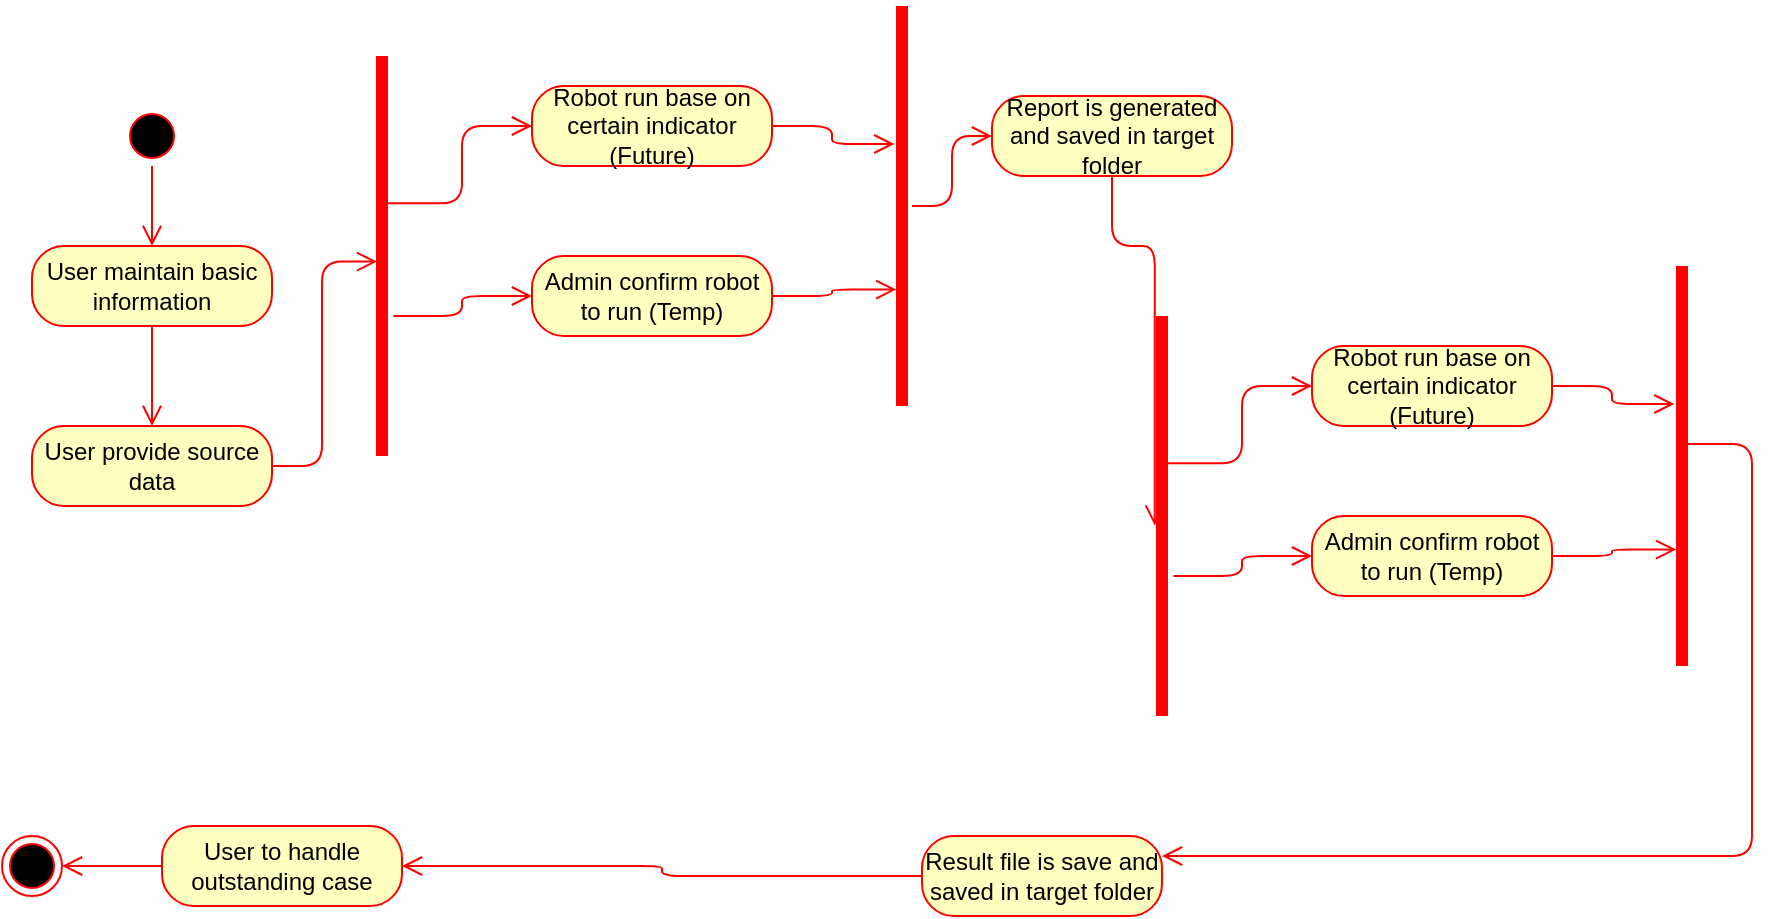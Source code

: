 <mxfile pages="6" version="11.2.4" type="github"><diagram id="dWQrcvL8qliIEVTWoNS4" name="Master"><mxGraphModel dx="906" dy="411" grid="1" gridSize="10" guides="1" tooltips="1" connect="1" arrows="1" fold="1" page="1" pageScale="1" pageWidth="1100" pageHeight="850" math="0" shadow="0"><root><mxCell id="xulz-oO5a7Oa3jRjkXQn-0"/><mxCell id="xulz-oO5a7Oa3jRjkXQn-1" parent="xulz-oO5a7Oa3jRjkXQn-0"/><mxCell id="dqvQHcXK8uDYpzXY4Wup-0" value="" style="ellipse;html=1;shape=startState;fillColor=#000000;strokeColor=#ff0000;" vertex="1" parent="xulz-oO5a7Oa3jRjkXQn-1"><mxGeometry x="115" y="110" width="30" height="30" as="geometry"/></mxCell><mxCell id="dqvQHcXK8uDYpzXY4Wup-1" value="" style="edgeStyle=orthogonalEdgeStyle;html=1;verticalAlign=bottom;endArrow=open;endSize=8;strokeColor=#ff0000;" edge="1" parent="xulz-oO5a7Oa3jRjkXQn-1" source="dqvQHcXK8uDYpzXY4Wup-0" target="dqvQHcXK8uDYpzXY4Wup-2"><mxGeometry relative="1" as="geometry"><mxPoint x="130" y="200" as="targetPoint"/></mxGeometry></mxCell><mxCell id="dqvQHcXK8uDYpzXY4Wup-2" value="User maintain basic information" style="rounded=1;whiteSpace=wrap;html=1;arcSize=40;fontColor=#000000;fillColor=#ffffc0;strokeColor=#ff0000;" vertex="1" parent="xulz-oO5a7Oa3jRjkXQn-1"><mxGeometry x="70" y="180" width="120" height="40" as="geometry"/></mxCell><mxCell id="dqvQHcXK8uDYpzXY4Wup-3" value="" style="edgeStyle=orthogonalEdgeStyle;html=1;verticalAlign=bottom;endArrow=open;endSize=8;strokeColor=#ff0000;" edge="1" parent="xulz-oO5a7Oa3jRjkXQn-1" source="dqvQHcXK8uDYpzXY4Wup-2" target="dqvQHcXK8uDYpzXY4Wup-4"><mxGeometry relative="1" as="geometry"><mxPoint x="130" y="280" as="targetPoint"/></mxGeometry></mxCell><mxCell id="dqvQHcXK8uDYpzXY4Wup-4" value="User provide source data" style="rounded=1;whiteSpace=wrap;html=1;arcSize=40;fontColor=#000000;fillColor=#ffffc0;strokeColor=#ff0000;" vertex="1" parent="xulz-oO5a7Oa3jRjkXQn-1"><mxGeometry x="70" y="270" width="120" height="40" as="geometry"/></mxCell><mxCell id="dqvQHcXK8uDYpzXY4Wup-5" value="" style="edgeStyle=orthogonalEdgeStyle;html=1;verticalAlign=bottom;endArrow=open;endSize=8;strokeColor=#ff0000;entryX=0.486;entryY=0.255;entryDx=0;entryDy=0;entryPerimeter=0;" edge="1" parent="xulz-oO5a7Oa3jRjkXQn-1" source="dqvQHcXK8uDYpzXY4Wup-4" target="dqvQHcXK8uDYpzXY4Wup-10"><mxGeometry relative="1" as="geometry"><mxPoint x="330" y="250" as="targetPoint"/></mxGeometry></mxCell><mxCell id="dqvQHcXK8uDYpzXY4Wup-6" value="Admin confirm robot to run (Temp)" style="rounded=1;whiteSpace=wrap;html=1;arcSize=40;fontColor=#000000;fillColor=#ffffc0;strokeColor=#ff0000;" vertex="1" parent="xulz-oO5a7Oa3jRjkXQn-1"><mxGeometry x="320" y="185" width="120" height="40" as="geometry"/></mxCell><mxCell id="dqvQHcXK8uDYpzXY4Wup-7" value="" style="edgeStyle=orthogonalEdgeStyle;html=1;verticalAlign=bottom;endArrow=open;endSize=8;strokeColor=#ff0000;entryX=0.291;entryY=0.21;entryDx=0;entryDy=0;entryPerimeter=0;" edge="1" parent="xulz-oO5a7Oa3jRjkXQn-1" source="dqvQHcXK8uDYpzXY4Wup-6" target="dqvQHcXK8uDYpzXY4Wup-13"><mxGeometry relative="1" as="geometry"><mxPoint x="335" y="265" as="targetPoint"/></mxGeometry></mxCell><mxCell id="dqvQHcXK8uDYpzXY4Wup-8" value="Robot run base on certain indicator (Future)" style="rounded=1;whiteSpace=wrap;html=1;arcSize=40;fontColor=#000000;fillColor=#ffffc0;strokeColor=#ff0000;" vertex="1" parent="xulz-oO5a7Oa3jRjkXQn-1"><mxGeometry x="320" y="100" width="120" height="40" as="geometry"/></mxCell><mxCell id="dqvQHcXK8uDYpzXY4Wup-9" value="" style="edgeStyle=orthogonalEdgeStyle;html=1;verticalAlign=bottom;endArrow=open;endSize=8;strokeColor=#ff0000;entryX=0.655;entryY=0.119;entryDx=0;entryDy=0;entryPerimeter=0;" edge="1" parent="xulz-oO5a7Oa3jRjkXQn-1" source="dqvQHcXK8uDYpzXY4Wup-8" target="dqvQHcXK8uDYpzXY4Wup-13"><mxGeometry relative="1" as="geometry"><mxPoint x="495" y="245" as="targetPoint"/></mxGeometry></mxCell><mxCell id="dqvQHcXK8uDYpzXY4Wup-10" value="" style="shape=line;html=1;strokeWidth=6;strokeColor=#ff0000;rotation=-90;" vertex="1" parent="xulz-oO5a7Oa3jRjkXQn-1"><mxGeometry x="145" y="180" width="200" height="10" as="geometry"/></mxCell><mxCell id="dqvQHcXK8uDYpzXY4Wup-11" value="" style="edgeStyle=orthogonalEdgeStyle;html=1;verticalAlign=bottom;endArrow=open;endSize=8;strokeColor=#ff0000;entryX=0;entryY=0.5;entryDx=0;entryDy=0;exitX=0.35;exitY=1.073;exitDx=0;exitDy=0;exitPerimeter=0;" edge="1" parent="xulz-oO5a7Oa3jRjkXQn-1" source="dqvQHcXK8uDYpzXY4Wup-10" target="dqvQHcXK8uDYpzXY4Wup-6"><mxGeometry relative="1" as="geometry"><mxPoint x="395" y="155" as="targetPoint"/></mxGeometry></mxCell><mxCell id="dqvQHcXK8uDYpzXY4Wup-12" value="" style="edgeStyle=orthogonalEdgeStyle;html=1;verticalAlign=bottom;endArrow=open;endSize=8;strokeColor=#ff0000;exitX=0.632;exitY=0.801;exitDx=0;exitDy=0;exitPerimeter=0;" edge="1" parent="xulz-oO5a7Oa3jRjkXQn-1" source="dqvQHcXK8uDYpzXY4Wup-10" target="dqvQHcXK8uDYpzXY4Wup-8"><mxGeometry relative="1" as="geometry"><mxPoint x="345" y="175" as="targetPoint"/><mxPoint x="405" y="95" as="sourcePoint"/></mxGeometry></mxCell><mxCell id="dqvQHcXK8uDYpzXY4Wup-13" value="" style="shape=line;html=1;strokeWidth=6;strokeColor=#ff0000;rotation=-90;" vertex="1" parent="xulz-oO5a7Oa3jRjkXQn-1"><mxGeometry x="405" y="155" width="200" height="10" as="geometry"/></mxCell><mxCell id="dqvQHcXK8uDYpzXY4Wup-14" value="" style="edgeStyle=orthogonalEdgeStyle;html=1;verticalAlign=bottom;endArrow=open;endSize=8;strokeColor=#ff0000;" edge="1" source="dqvQHcXK8uDYpzXY4Wup-13" parent="xulz-oO5a7Oa3jRjkXQn-1" target="dqvQHcXK8uDYpzXY4Wup-15"><mxGeometry relative="1" as="geometry"><mxPoint x="600" y="220" as="targetPoint"/></mxGeometry></mxCell><mxCell id="dqvQHcXK8uDYpzXY4Wup-15" value="Report is generated and saved in target folder" style="rounded=1;whiteSpace=wrap;html=1;arcSize=40;fontColor=#000000;fillColor=#ffffc0;strokeColor=#ff0000;" vertex="1" parent="xulz-oO5a7Oa3jRjkXQn-1"><mxGeometry x="550" y="105" width="120" height="40" as="geometry"/></mxCell><mxCell id="dqvQHcXK8uDYpzXY4Wup-16" value="" style="edgeStyle=orthogonalEdgeStyle;html=1;verticalAlign=bottom;endArrow=open;endSize=8;strokeColor=#ff0000;entryX=0.476;entryY=0.137;entryDx=0;entryDy=0;entryPerimeter=0;exitX=0.5;exitY=1;exitDx=0;exitDy=0;" edge="1" source="dqvQHcXK8uDYpzXY4Wup-15" parent="xulz-oO5a7Oa3jRjkXQn-1" target="dqvQHcXK8uDYpzXY4Wup-23"><mxGeometry relative="1" as="geometry"><mxPoint x="640" y="280" as="targetPoint"/></mxGeometry></mxCell><mxCell id="dqvQHcXK8uDYpzXY4Wup-17" value="Result file is save and saved in target folder" style="rounded=1;whiteSpace=wrap;html=1;arcSize=40;fontColor=#000000;fillColor=#ffffc0;strokeColor=#ff0000;" vertex="1" parent="xulz-oO5a7Oa3jRjkXQn-1"><mxGeometry x="515" y="475" width="120" height="40" as="geometry"/></mxCell><mxCell id="dqvQHcXK8uDYpzXY4Wup-18" value="" style="edgeStyle=orthogonalEdgeStyle;html=1;verticalAlign=bottom;endArrow=open;endSize=8;strokeColor=#ff0000;" edge="1" source="dqvQHcXK8uDYpzXY4Wup-17" parent="xulz-oO5a7Oa3jRjkXQn-1" target="dqvQHcXK8uDYpzXY4Wup-28"><mxGeometry relative="1" as="geometry"><mxPoint x="935" y="600" as="targetPoint"/></mxGeometry></mxCell><mxCell id="dqvQHcXK8uDYpzXY4Wup-19" value="Admin confirm robot to run (Temp)" style="rounded=1;whiteSpace=wrap;html=1;arcSize=40;fontColor=#000000;fillColor=#ffffc0;strokeColor=#ff0000;" vertex="1" parent="xulz-oO5a7Oa3jRjkXQn-1"><mxGeometry x="710" y="315" width="120" height="40" as="geometry"/></mxCell><mxCell id="dqvQHcXK8uDYpzXY4Wup-20" value="" style="edgeStyle=orthogonalEdgeStyle;html=1;verticalAlign=bottom;endArrow=open;endSize=8;strokeColor=#ff0000;entryX=0.291;entryY=0.21;entryDx=0;entryDy=0;entryPerimeter=0;" edge="1" parent="xulz-oO5a7Oa3jRjkXQn-1" source="dqvQHcXK8uDYpzXY4Wup-19" target="dqvQHcXK8uDYpzXY4Wup-26"><mxGeometry relative="1" as="geometry"><mxPoint x="725" y="395" as="targetPoint"/></mxGeometry></mxCell><mxCell id="dqvQHcXK8uDYpzXY4Wup-21" value="Robot run base on certain indicator (Future)" style="rounded=1;whiteSpace=wrap;html=1;arcSize=40;fontColor=#000000;fillColor=#ffffc0;strokeColor=#ff0000;" vertex="1" parent="xulz-oO5a7Oa3jRjkXQn-1"><mxGeometry x="710" y="230" width="120" height="40" as="geometry"/></mxCell><mxCell id="dqvQHcXK8uDYpzXY4Wup-22" value="" style="edgeStyle=orthogonalEdgeStyle;html=1;verticalAlign=bottom;endArrow=open;endSize=8;strokeColor=#ff0000;entryX=0.655;entryY=0.119;entryDx=0;entryDy=0;entryPerimeter=0;" edge="1" parent="xulz-oO5a7Oa3jRjkXQn-1" source="dqvQHcXK8uDYpzXY4Wup-21" target="dqvQHcXK8uDYpzXY4Wup-26"><mxGeometry relative="1" as="geometry"><mxPoint x="885" y="375" as="targetPoint"/></mxGeometry></mxCell><mxCell id="dqvQHcXK8uDYpzXY4Wup-23" value="" style="shape=line;html=1;strokeWidth=6;strokeColor=#ff0000;rotation=-90;" vertex="1" parent="xulz-oO5a7Oa3jRjkXQn-1"><mxGeometry x="535" y="310" width="200" height="10" as="geometry"/></mxCell><mxCell id="dqvQHcXK8uDYpzXY4Wup-24" value="" style="edgeStyle=orthogonalEdgeStyle;html=1;verticalAlign=bottom;endArrow=open;endSize=8;strokeColor=#ff0000;entryX=0;entryY=0.5;entryDx=0;entryDy=0;exitX=0.35;exitY=1.073;exitDx=0;exitDy=0;exitPerimeter=0;" edge="1" parent="xulz-oO5a7Oa3jRjkXQn-1" source="dqvQHcXK8uDYpzXY4Wup-23" target="dqvQHcXK8uDYpzXY4Wup-19"><mxGeometry relative="1" as="geometry"><mxPoint x="785" y="285" as="targetPoint"/></mxGeometry></mxCell><mxCell id="dqvQHcXK8uDYpzXY4Wup-25" value="" style="edgeStyle=orthogonalEdgeStyle;html=1;verticalAlign=bottom;endArrow=open;endSize=8;strokeColor=#ff0000;exitX=0.632;exitY=0.801;exitDx=0;exitDy=0;exitPerimeter=0;" edge="1" parent="xulz-oO5a7Oa3jRjkXQn-1" source="dqvQHcXK8uDYpzXY4Wup-23" target="dqvQHcXK8uDYpzXY4Wup-21"><mxGeometry relative="1" as="geometry"><mxPoint x="735" y="305" as="targetPoint"/><mxPoint x="795" y="225" as="sourcePoint"/></mxGeometry></mxCell><mxCell id="dqvQHcXK8uDYpzXY4Wup-26" value="" style="shape=line;html=1;strokeWidth=6;strokeColor=#ff0000;rotation=-90;" vertex="1" parent="xulz-oO5a7Oa3jRjkXQn-1"><mxGeometry x="795" y="285" width="200" height="10" as="geometry"/></mxCell><mxCell id="dqvQHcXK8uDYpzXY4Wup-27" value="" style="edgeStyle=orthogonalEdgeStyle;html=1;verticalAlign=bottom;endArrow=open;endSize=8;strokeColor=#ff0000;entryX=1;entryY=0.25;entryDx=0;entryDy=0;exitX=0.555;exitY=0.728;exitDx=0;exitDy=0;exitPerimeter=0;" edge="1" parent="xulz-oO5a7Oa3jRjkXQn-1" source="dqvQHcXK8uDYpzXY4Wup-26" target="dqvQHcXK8uDYpzXY4Wup-17"><mxGeometry relative="1" as="geometry"><mxPoint x="1025" y="305" as="targetPoint"/><Array as="points"><mxPoint x="930" y="279"/><mxPoint x="930" y="485"/></Array></mxGeometry></mxCell><mxCell id="dqvQHcXK8uDYpzXY4Wup-28" value="User to handle outstanding case" style="rounded=1;whiteSpace=wrap;html=1;arcSize=40;fontColor=#000000;fillColor=#ffffc0;strokeColor=#ff0000;" vertex="1" parent="xulz-oO5a7Oa3jRjkXQn-1"><mxGeometry x="135" y="470" width="120" height="40" as="geometry"/></mxCell><mxCell id="dqvQHcXK8uDYpzXY4Wup-29" value="" style="edgeStyle=orthogonalEdgeStyle;html=1;verticalAlign=bottom;endArrow=open;endSize=8;strokeColor=#ff0000;" edge="1" source="dqvQHcXK8uDYpzXY4Wup-28" parent="xulz-oO5a7Oa3jRjkXQn-1" target="dqvQHcXK8uDYpzXY4Wup-30"><mxGeometry relative="1" as="geometry"><mxPoint x="195" y="570" as="targetPoint"/></mxGeometry></mxCell><mxCell id="dqvQHcXK8uDYpzXY4Wup-30" value="" style="ellipse;html=1;shape=endState;fillColor=#000000;strokeColor=#ff0000;" vertex="1" parent="xulz-oO5a7Oa3jRjkXQn-1"><mxGeometry x="55" y="475" width="30" height="30" as="geometry"/></mxCell></root></mxGraphModel></diagram><diagram id="kjg083pWLBoVDDtL00Iw" name="StatisticReport"><mxGraphModel dx="906" dy="411" grid="1" gridSize="10" guides="1" tooltips="1" connect="1" arrows="1" fold="1" page="1" pageScale="1" pageWidth="1100" pageHeight="850" math="0" shadow="0"><root><mxCell id="0"/><mxCell id="1" parent="0"/><mxCell id="PGPbSS310YfWVnNit9GG-1" value="" style="ellipse;html=1;shape=startState;fillColor=#000000;strokeColor=#ff0000;" vertex="1" parent="1"><mxGeometry x="135" y="155" width="30" height="30" as="geometry"/></mxCell><mxCell id="PGPbSS310YfWVnNit9GG-2" value="" style="edgeStyle=orthogonalEdgeStyle;html=1;verticalAlign=bottom;endArrow=open;endSize=8;strokeColor=#ff0000;entryX=0.5;entryY=0;entryDx=0;entryDy=0;" edge="1" source="PGPbSS310YfWVnNit9GG-1" parent="1" target="PGPbSS310YfWVnNit9GG-7"><mxGeometry relative="1" as="geometry"><mxPoint x="105" y="200" as="targetPoint"/></mxGeometry></mxCell><mxCell id="PGPbSS310YfWVnNit9GG-3" value="用户在共享文件夹维护SAP数据库的报表项目类别和对照表&amp;nbsp;" style="rounded=1;whiteSpace=wrap;html=1;arcSize=40;fontColor=#000000;fillColor=#ffffc0;strokeColor=#ff0000;" vertex="1" parent="1"><mxGeometry x="78.5" y="332.5" width="145" height="50" as="geometry"/></mxCell><mxCell id="PGPbSS310YfWVnNit9GG-4" value="" style="edgeStyle=orthogonalEdgeStyle;html=1;verticalAlign=bottom;endArrow=open;endSize=8;strokeColor=#ff0000;" edge="1" source="PGPbSS310YfWVnNit9GG-3" parent="1" target="PGPbSS310YfWVnNit9GG-9"><mxGeometry relative="1" as="geometry"><mxPoint x="177.5" y="420" as="targetPoint"/></mxGeometry></mxCell><mxCell id="PGPbSS310YfWVnNit9GG-7" value="用户维护Master数据库的Store/ Entity/ Explanation/ Reference表&amp;nbsp;" style="rounded=1;whiteSpace=wrap;html=1;arcSize=40;fontColor=#000000;fillColor=#ffffc0;strokeColor=#ff0000;" vertex="1" parent="1"><mxGeometry x="77.5" y="230" width="150" height="60" as="geometry"/></mxCell><mxCell id="PGPbSS310YfWVnNit9GG-8" value="" style="edgeStyle=orthogonalEdgeStyle;html=1;verticalAlign=bottom;endArrow=open;endSize=8;strokeColor=#ff0000;entryX=0.5;entryY=0;entryDx=0;entryDy=0;" edge="1" source="PGPbSS310YfWVnNit9GG-7" parent="1" target="PGPbSS310YfWVnNit9GG-3"><mxGeometry relative="1" as="geometry"><mxPoint x="120" y="310" as="targetPoint"/></mxGeometry></mxCell><mxCell id="PGPbSS310YfWVnNit9GG-9" value="用户提供eCommerce数据到共享文件夹Source" style="rounded=1;whiteSpace=wrap;html=1;arcSize=40;fontColor=#000000;fillColor=#ffffc0;strokeColor=#ff0000;" vertex="1" parent="1"><mxGeometry x="90" y="425" width="120" height="50" as="geometry"/></mxCell><mxCell id="PGPbSS310YfWVnNit9GG-10" value="" style="edgeStyle=orthogonalEdgeStyle;html=1;verticalAlign=bottom;endArrow=open;endSize=8;strokeColor=#ff0000;entryX=0;entryY=0.5;entryDx=0;entryDy=0;" edge="1" source="PGPbSS310YfWVnNit9GG-9" parent="1" target="PGPbSS310YfWVnNit9GG-11"><mxGeometry relative="1" as="geometry"><mxPoint x="190" y="440" as="targetPoint"/></mxGeometry></mxCell><mxCell id="PGPbSS310YfWVnNit9GG-11" value="机器人复制Master数据库，SAP数据库，eCommerce文件（改名为CurrentMontheCom.xlsx）到SR Master文件夹下的SAP文件夹" style="rounded=1;whiteSpace=wrap;html=1;arcSize=40;fontColor=#000000;fillColor=#ffffc0;strokeColor=#ff0000;" vertex="1" parent="1"><mxGeometry x="299.5" y="170" width="190" height="70" as="geometry"/></mxCell><mxCell id="PGPbSS310YfWVnNit9GG-12" value="" style="edgeStyle=orthogonalEdgeStyle;html=1;verticalAlign=bottom;endArrow=open;endSize=8;strokeColor=#ff0000;" edge="1" source="PGPbSS310YfWVnNit9GG-11" parent="1" target="PGPbSS310YfWVnNit9GG-13"><mxGeometry relative="1" as="geometry"><mxPoint x="435" y="290" as="targetPoint"/></mxGeometry></mxCell><mxCell id="PGPbSS310YfWVnNit9GG-13" value="机器人打开SAP并下载SAP的报表" style="rounded=1;whiteSpace=wrap;html=1;arcSize=40;fontColor=#000000;fillColor=#ffffc0;strokeColor=#ff0000;" vertex="1" parent="1"><mxGeometry x="334.5" y="270" width="120" height="40" as="geometry"/></mxCell><mxCell id="PGPbSS310YfWVnNit9GG-14" value="" style="edgeStyle=orthogonalEdgeStyle;html=1;verticalAlign=bottom;endArrow=open;endSize=8;strokeColor=#ff0000;" edge="1" source="PGPbSS310YfWVnNit9GG-13" parent="1" target="PGPbSS310YfWVnNit9GG-15"><mxGeometry relative="1" as="geometry"><mxPoint x="399.5" y="370" as="targetPoint"/></mxGeometry></mxCell><mxCell id="PGPbSS310YfWVnNit9GG-15" value="机器人合并SAP的报表生成CurrentMonthSAP.xlsx文件" style="rounded=1;whiteSpace=wrap;html=1;arcSize=40;fontColor=#000000;fillColor=#ffffc0;strokeColor=#ff0000;" vertex="1" parent="1"><mxGeometry x="314.5" y="350" width="160" height="40" as="geometry"/></mxCell><mxCell id="PGPbSS310YfWVnNit9GG-16" value="" style="edgeStyle=orthogonalEdgeStyle;html=1;verticalAlign=bottom;endArrow=open;endSize=8;strokeColor=#ff0000;" edge="1" source="PGPbSS310YfWVnNit9GG-15" parent="1" target="PGPbSS310YfWVnNit9GG-17"><mxGeometry relative="1" as="geometry"><mxPoint x="394.5" y="450" as="targetPoint"/></mxGeometry></mxCell><mxCell id="PGPbSS310YfWVnNit9GG-17" value="机器人生成CurrentMonthINV.xlsx文件并从Smart View取数，然后整理数据格式" style="rounded=1;whiteSpace=wrap;html=1;arcSize=40;fontColor=#000000;fillColor=#ffffc0;strokeColor=#ff0000;" vertex="1" parent="1"><mxGeometry x="322.5" y="430" width="145" height="60" as="geometry"/></mxCell><mxCell id="PGPbSS310YfWVnNit9GG-18" value="" style="edgeStyle=orthogonalEdgeStyle;html=1;verticalAlign=bottom;endArrow=open;endSize=8;strokeColor=#ff0000;entryX=0;entryY=0.5;entryDx=0;entryDy=0;" edge="1" source="PGPbSS310YfWVnNit9GG-17" parent="1" target="PGPbSS310YfWVnNit9GG-19"><mxGeometry relative="1" as="geometry"><mxPoint x="455" y="540" as="targetPoint"/></mxGeometry></mxCell><mxCell id="PGPbSS310YfWVnNit9GG-19" value="机器人用SAP数据库文件导入eCommerce，SAP，Inventory数据，然后加上SAPH istory数据进行计算" style="rounded=1;whiteSpace=wrap;html=1;arcSize=40;fontColor=#000000;fillColor=#ffffc0;strokeColor=#ff0000;" vertex="1" parent="1"><mxGeometry x="565" y="175" width="175" height="60" as="geometry"/></mxCell><mxCell id="PGPbSS310YfWVnNit9GG-20" value="" style="edgeStyle=orthogonalEdgeStyle;html=1;verticalAlign=bottom;endArrow=open;endSize=8;strokeColor=#ff0000;" edge="1" source="PGPbSS310YfWVnNit9GG-19" parent="1" target="PGPbSS310YfWVnNit9GG-21"><mxGeometry relative="1" as="geometry"><mxPoint x="677.5" y="265" as="targetPoint"/></mxGeometry></mxCell><mxCell id="PGPbSS310YfWVnNit9GG-21" value="机器人生成目标报表，如SAP201907.xlsx到Report文件夹" style="rounded=1;whiteSpace=wrap;html=1;arcSize=40;fontColor=#000000;fillColor=#ffffc0;strokeColor=#ff0000;" vertex="1" parent="1"><mxGeometry x="560" y="275" width="185" height="50" as="geometry"/></mxCell><mxCell id="PGPbSS310YfWVnNit9GG-22" value="" style="edgeStyle=orthogonalEdgeStyle;html=1;verticalAlign=bottom;endArrow=open;endSize=8;strokeColor=#ff0000;" edge="1" source="PGPbSS310YfWVnNit9GG-21" parent="1" target="PGPbSS310YfWVnNit9GG-23"><mxGeometry relative="1" as="geometry"><mxPoint x="653" y="375" as="targetPoint"/></mxGeometry></mxCell><mxCell id="PGPbSS310YfWVnNit9GG-23" value="机器人保存SAPHistory数据到Master数据库，&amp;nbsp;备份SAP数据库和Master数据库到Backup文件夹" style="rounded=1;whiteSpace=wrap;html=1;arcSize=40;fontColor=#000000;fillColor=#ffffc0;strokeColor=#ff0000;" vertex="1" parent="1"><mxGeometry x="565.5" y="365" width="183" height="60" as="geometry"/></mxCell><mxCell id="PGPbSS310YfWVnNit9GG-24" value="" style="edgeStyle=orthogonalEdgeStyle;html=1;verticalAlign=bottom;endArrow=open;endSize=8;strokeColor=#ff0000;" edge="1" source="PGPbSS310YfWVnNit9GG-23" parent="1" target="PGPbSS310YfWVnNit9GG-25"><mxGeometry relative="1" as="geometry"><mxPoint x="670" y="500" as="targetPoint"/></mxGeometry></mxCell><mxCell id="PGPbSS310YfWVnNit9GG-25" value="机器人把更新后的SAP数据库和Master数据库，和目标报表，如SAP201907.xlsx覆盖回共享文件夹" style="rounded=1;whiteSpace=wrap;html=1;arcSize=40;fontColor=#000000;fillColor=#ffffc0;strokeColor=#ff0000;" vertex="1" parent="1"><mxGeometry x="585" y="465" width="160" height="60" as="geometry"/></mxCell><mxCell id="PGPbSS310YfWVnNit9GG-26" value="" style="edgeStyle=orthogonalEdgeStyle;html=1;verticalAlign=bottom;endArrow=open;endSize=8;strokeColor=#ff0000;" edge="1" source="PGPbSS310YfWVnNit9GG-25" parent="1" target="PGPbSS310YfWVnNit9GG-27"><mxGeometry relative="1" as="geometry"><mxPoint x="830" y="520" as="targetPoint"/></mxGeometry></mxCell><mxCell id="PGPbSS310YfWVnNit9GG-27" value="" style="ellipse;html=1;shape=endState;fillColor=#000000;strokeColor=#ff0000;" vertex="1" parent="1"><mxGeometry x="790" y="490" width="30" height="30" as="geometry"/></mxCell></root></mxGraphModel></diagram><diagram id="icaxgThGoKbC_f-febgG" name="GiftCardReport"><mxGraphModel dx="906" dy="411" grid="1" gridSize="10" guides="1" tooltips="1" connect="1" arrows="1" fold="1" page="1" pageScale="1" pageWidth="1100" pageHeight="850" math="0" shadow="0"><root><mxCell id="r02q_jy1E1cN7Bw2F2P4-0"/><mxCell id="r02q_jy1E1cN7Bw2F2P4-1" parent="r02q_jy1E1cN7Bw2F2P4-0"/></root></mxGraphModel></diagram><diagram id="c5iPGtsNAeejCY1a6I9n" name="JDReport"><mxGraphModel dx="906" dy="411" grid="1" gridSize="10" guides="1" tooltips="1" connect="1" arrows="1" fold="1" page="1" pageScale="1" pageWidth="1100" pageHeight="850" math="0" shadow="0"><root><mxCell id="v5LeF2pDPOnvBaqLjbh6-0"/><mxCell id="v5LeF2pDPOnvBaqLjbh6-1" parent="v5LeF2pDPOnvBaqLjbh6-0"/></root></mxGraphModel></diagram><diagram id="7KRd6PCJYYCpXYkgpeX1" name="SAPReport"><mxGraphModel dx="906" dy="411" grid="1" gridSize="10" guides="1" tooltips="1" connect="1" arrows="1" fold="1" page="1" pageScale="1" pageWidth="1100" pageHeight="850" math="0" shadow="0"><root><mxCell id="i8-AEYbULhCNQf13LuKJ-0"/><mxCell id="i8-AEYbULhCNQf13LuKJ-1" parent="i8-AEYbULhCNQf13LuKJ-0"/></root></mxGraphModel></diagram><diagram id="DzEha4EYQ18AcwpE9zr_" name="TaxFiling"><mxGraphModel dx="906" dy="411" grid="1" gridSize="10" guides="1" tooltips="1" connect="1" arrows="1" fold="1" page="1" pageScale="1" pageWidth="1100" pageHeight="850" math="0" shadow="0"><root><mxCell id="4OG8UPgV6eWzD8oNXNIg-0"/><mxCell id="4OG8UPgV6eWzD8oNXNIg-1" parent="4OG8UPgV6eWzD8oNXNIg-0"/></root></mxGraphModel></diagram></mxfile>